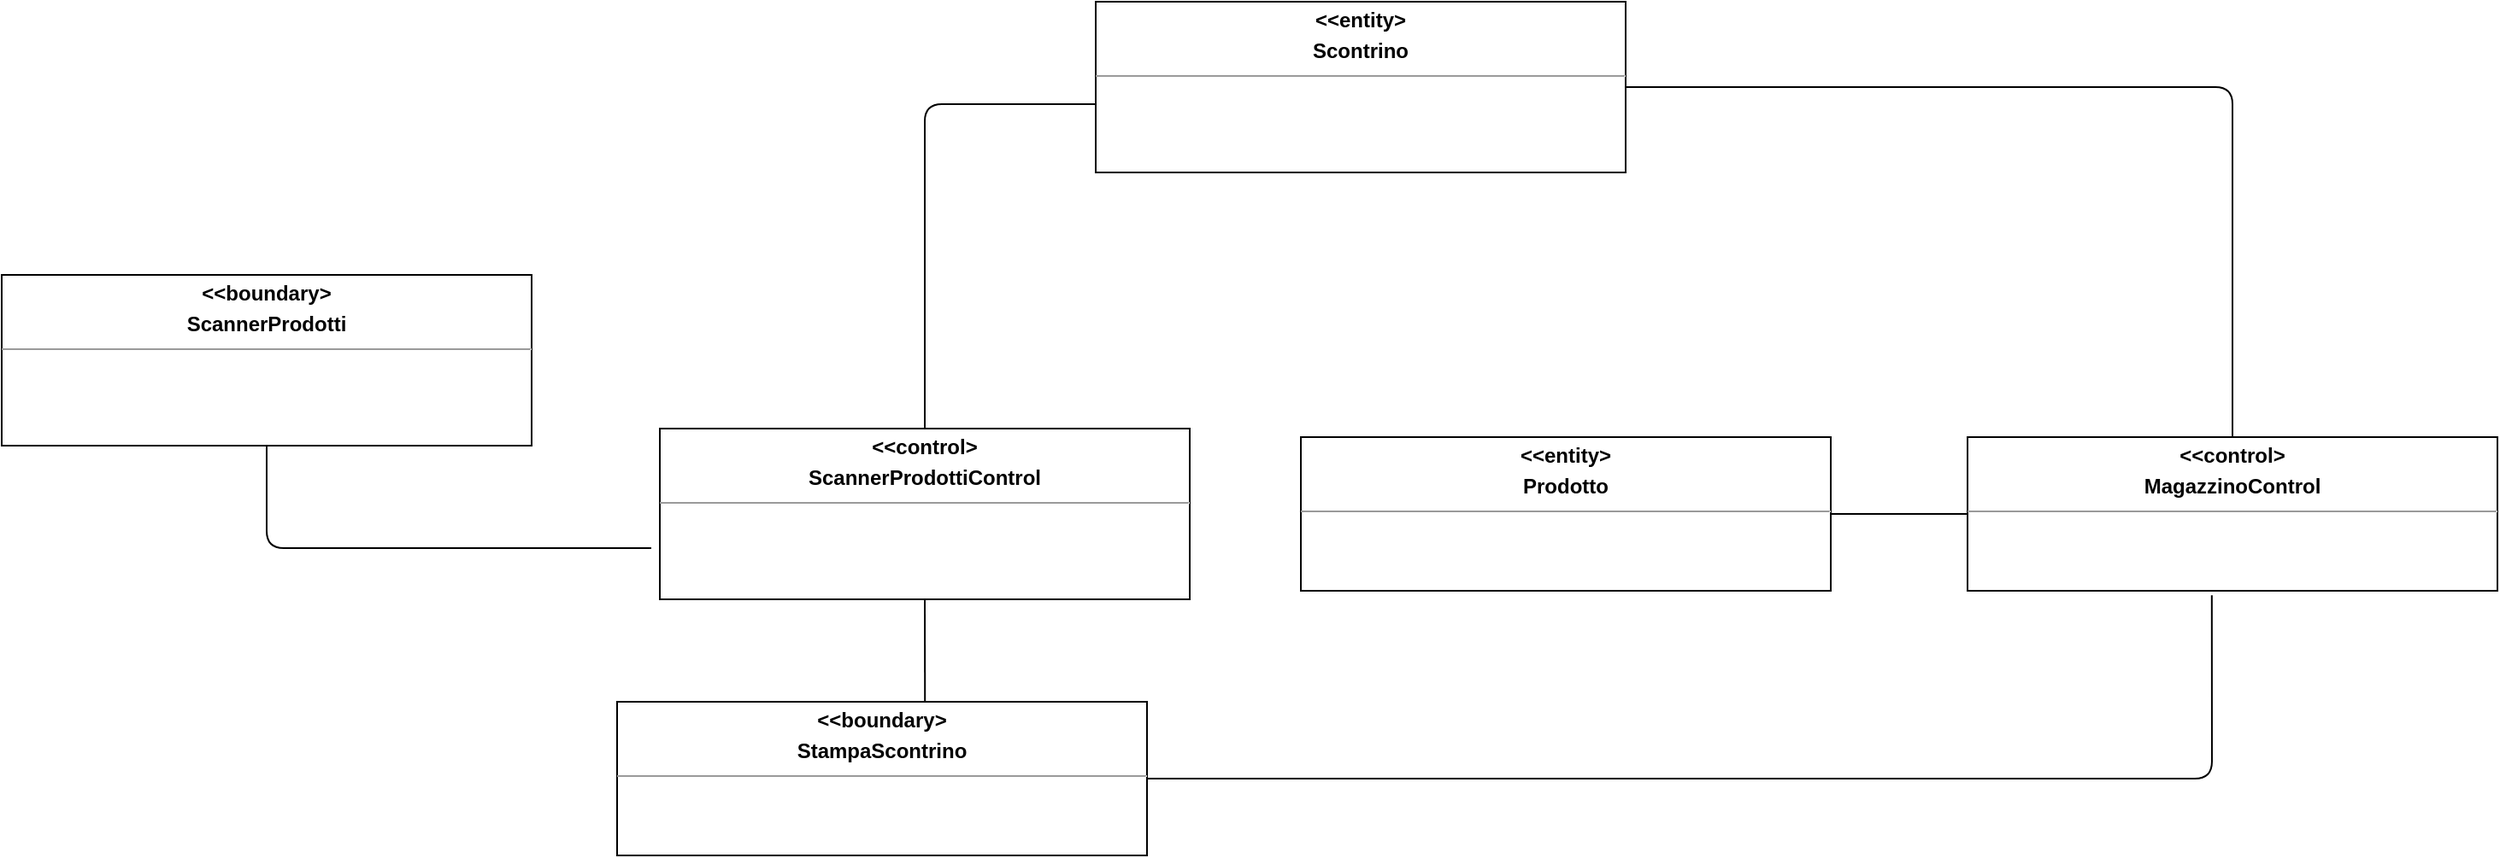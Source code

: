 <mxfile version="13.9.8" type="device"><diagram name="Page-1" id="c4acf3e9-155e-7222-9cf6-157b1a14988f"><mxGraphModel dx="1447" dy="740" grid="1" gridSize="10" guides="1" tooltips="1" connect="1" arrows="1" fold="1" page="1" pageScale="1" pageWidth="850" pageHeight="1100" background="#ffffff" math="0" shadow="0"><root><mxCell id="0"/><mxCell id="1" parent="0"/><mxCell id="u4Vnxvx539vxSuZHv-vE-1" value="&lt;p style=&quot;margin: 0px ; margin-top: 4px ; text-align: center&quot;&gt;&lt;b&gt;&amp;lt;&amp;lt;entity&amp;gt;&lt;/b&gt;&lt;/p&gt;&lt;p style=&quot;margin: 0px ; margin-top: 4px ; text-align: center&quot;&gt;&lt;b&gt;Scontrino&lt;/b&gt;&lt;/p&gt;&lt;hr size=&quot;1&quot;&gt;&lt;p style=&quot;margin: 0px ; margin-left: 4px&quot;&gt;&lt;br&gt;&lt;/p&gt;" style="verticalAlign=top;align=left;overflow=fill;fontSize=12;fontFamily=Helvetica;html=1;rounded=0;shadow=0;comic=0;labelBackgroundColor=none;strokeWidth=1" parent="1" vertex="1"><mxGeometry x="680" y="110" width="310" height="100" as="geometry"/></mxCell><mxCell id="u4Vnxvx539vxSuZHv-vE-17" value="&lt;p style=&quot;margin: 0px ; margin-top: 4px ; text-align: center&quot;&gt;&lt;b&gt;&amp;lt;&amp;lt;boundary&amp;gt;&lt;/b&gt;&lt;/p&gt;&lt;p style=&quot;margin: 0px ; margin-top: 4px ; text-align: center&quot;&gt;&lt;b&gt;ScannerProdotti&lt;/b&gt;&lt;/p&gt;&lt;hr size=&quot;1&quot;&gt;&lt;p style=&quot;margin: 0px ; margin-left: 4px&quot;&gt;&lt;br&gt;&lt;/p&gt;" style="verticalAlign=top;align=left;overflow=fill;fontSize=12;fontFamily=Helvetica;html=1;rounded=0;shadow=0;comic=0;labelBackgroundColor=none;strokeWidth=1" parent="1" vertex="1"><mxGeometry x="40" y="270" width="310" height="100" as="geometry"/></mxCell><mxCell id="u4Vnxvx539vxSuZHv-vE-18" value="&lt;p style=&quot;margin: 0px ; margin-top: 4px ; text-align: center&quot;&gt;&lt;b&gt;&amp;lt;&amp;lt;control&amp;gt;&lt;/b&gt;&lt;/p&gt;&lt;p style=&quot;margin: 0px ; margin-top: 4px ; text-align: center&quot;&gt;&lt;b&gt;ScannerProdottiControl&lt;/b&gt;&lt;/p&gt;&lt;hr size=&quot;1&quot;&gt;&lt;p style=&quot;margin: 0px ; margin-left: 4px&quot;&gt;&lt;br&gt;&lt;/p&gt;" style="verticalAlign=top;align=left;overflow=fill;fontSize=12;fontFamily=Helvetica;html=1;rounded=0;shadow=0;comic=0;labelBackgroundColor=none;strokeWidth=1" parent="1" vertex="1"><mxGeometry x="425" y="360" width="310" height="100" as="geometry"/></mxCell><mxCell id="u4Vnxvx539vxSuZHv-vE-25" value="&lt;p style=&quot;margin: 0px ; margin-top: 4px ; text-align: center&quot;&gt;&lt;b&gt;&amp;lt;&amp;lt;boundary&amp;gt;&lt;/b&gt;&lt;/p&gt;&lt;p style=&quot;margin: 0px ; margin-top: 4px ; text-align: center&quot;&gt;&lt;b&gt;StampaScontrino&lt;/b&gt;&lt;/p&gt;&lt;hr size=&quot;1&quot;&gt;&lt;p style=&quot;margin: 0px ; margin-left: 4px&quot;&gt;&lt;br&gt;&lt;/p&gt;" style="verticalAlign=top;align=left;overflow=fill;fontSize=12;fontFamily=Helvetica;html=1;rounded=0;shadow=0;comic=0;labelBackgroundColor=none;strokeWidth=1" parent="1" vertex="1"><mxGeometry x="400" y="520" width="310" height="90" as="geometry"/></mxCell><mxCell id="u4Vnxvx539vxSuZHv-vE-27" value="&lt;p style=&quot;margin: 0px ; margin-top: 4px ; text-align: center&quot;&gt;&lt;b&gt;&amp;lt;&amp;lt;control&amp;gt;&lt;/b&gt;&lt;/p&gt;&lt;p style=&quot;margin: 0px ; margin-top: 4px ; text-align: center&quot;&gt;&lt;b&gt;MagazzinoControl&lt;/b&gt;&lt;/p&gt;&lt;hr size=&quot;1&quot;&gt;&lt;p style=&quot;margin: 0px ; margin-left: 4px&quot;&gt;&lt;br&gt;&lt;/p&gt;" style="verticalAlign=top;align=left;overflow=fill;fontSize=12;fontFamily=Helvetica;html=1;rounded=0;shadow=0;comic=0;labelBackgroundColor=none;strokeWidth=1" parent="1" vertex="1"><mxGeometry x="1190" y="365" width="310" height="90" as="geometry"/></mxCell><mxCell id="5mNgaMzRDE3fqiuuh5rC-3" value="" style="endArrow=none;html=1;strokeColor=#000000;entryX=0.5;entryY=1;entryDx=0;entryDy=0;" parent="1" target="u4Vnxvx539vxSuZHv-vE-17" edge="1"><mxGeometry width="50" height="50" relative="1" as="geometry"><mxPoint x="420" y="430" as="sourcePoint"/><mxPoint x="220" y="420" as="targetPoint"/><Array as="points"><mxPoint x="195" y="430"/></Array></mxGeometry></mxCell><mxCell id="5mNgaMzRDE3fqiuuh5rC-5" value="" style="endArrow=none;html=1;strokeColor=#000000;exitX=0.5;exitY=0;exitDx=0;exitDy=0;" parent="1" source="u4Vnxvx539vxSuZHv-vE-18" edge="1"><mxGeometry width="50" height="50" relative="1" as="geometry"><mxPoint x="450" y="270" as="sourcePoint"/><mxPoint x="680" y="170" as="targetPoint"/><Array as="points"><mxPoint x="580" y="170"/></Array></mxGeometry></mxCell><mxCell id="5mNgaMzRDE3fqiuuh5rC-7" value="" style="endArrow=none;html=1;strokeColor=#000000;exitX=1;exitY=0.5;exitDx=0;exitDy=0;entryX=0.5;entryY=0;entryDx=0;entryDy=0;" parent="1" source="u4Vnxvx539vxSuZHv-vE-1" target="u4Vnxvx539vxSuZHv-vE-27" edge="1"><mxGeometry width="50" height="50" relative="1" as="geometry"><mxPoint x="1070" y="220" as="sourcePoint"/><mxPoint x="1120" y="300" as="targetPoint"/><Array as="points"><mxPoint x="1345" y="160"/></Array></mxGeometry></mxCell><mxCell id="5mNgaMzRDE3fqiuuh5rC-8" value="" style="endArrow=none;html=1;strokeColor=#000000;exitX=0.581;exitY=0;exitDx=0;exitDy=0;exitPerimeter=0;entryX=0.5;entryY=1;entryDx=0;entryDy=0;" parent="1" source="u4Vnxvx539vxSuZHv-vE-25" target="u4Vnxvx539vxSuZHv-vE-18" edge="1"><mxGeometry width="50" height="50" relative="1" as="geometry"><mxPoint x="1090" y="510" as="sourcePoint"/><mxPoint x="1120" y="450" as="targetPoint"/></mxGeometry></mxCell><mxCell id="Q849-BrAudGBR21yWrjF-1" value="&lt;p style=&quot;margin: 0px ; margin-top: 4px ; text-align: center&quot;&gt;&lt;b&gt;&amp;lt;&amp;lt;entity&amp;gt;&lt;/b&gt;&lt;/p&gt;&lt;p style=&quot;margin: 0px ; margin-top: 4px ; text-align: center&quot;&gt;&lt;b&gt;Prodotto&lt;/b&gt;&lt;/p&gt;&lt;hr size=&quot;1&quot;&gt;&lt;p style=&quot;margin: 0px ; margin-left: 4px&quot;&gt;&lt;br&gt;&lt;/p&gt;" style="verticalAlign=top;align=left;overflow=fill;fontSize=12;fontFamily=Helvetica;html=1;rounded=0;shadow=0;comic=0;labelBackgroundColor=none;strokeWidth=1" parent="1" vertex="1"><mxGeometry x="800" y="365" width="310" height="90" as="geometry"/></mxCell><mxCell id="IldBOj81DQktrilHb1QF-4" value="" style="endArrow=none;html=1;strokeColor=#000000;exitX=1;exitY=0.5;exitDx=0;exitDy=0;entryX=0.461;entryY=1.029;entryDx=0;entryDy=0;entryPerimeter=0;" edge="1" parent="1" source="u4Vnxvx539vxSuZHv-vE-25" target="u4Vnxvx539vxSuZHv-vE-27"><mxGeometry width="50" height="50" relative="1" as="geometry"><mxPoint x="590.11" y="570" as="sourcePoint"/><mxPoint x="590" y="500" as="targetPoint"/><Array as="points"><mxPoint x="1108" y="565"/><mxPoint x="1333" y="565"/></Array></mxGeometry></mxCell><mxCell id="IldBOj81DQktrilHb1QF-9" value="" style="endArrow=none;html=1;strokeColor=#000000;exitX=1;exitY=0.5;exitDx=0;exitDy=0;entryX=0;entryY=0.5;entryDx=0;entryDy=0;" edge="1" parent="1" source="Q849-BrAudGBR21yWrjF-1" target="u4Vnxvx539vxSuZHv-vE-27"><mxGeometry width="50" height="50" relative="1" as="geometry"><mxPoint x="720" y="575" as="sourcePoint"/><mxPoint x="1342.91" y="402.61" as="targetPoint"/><Array as="points"/></mxGeometry></mxCell></root></mxGraphModel></diagram></mxfile>